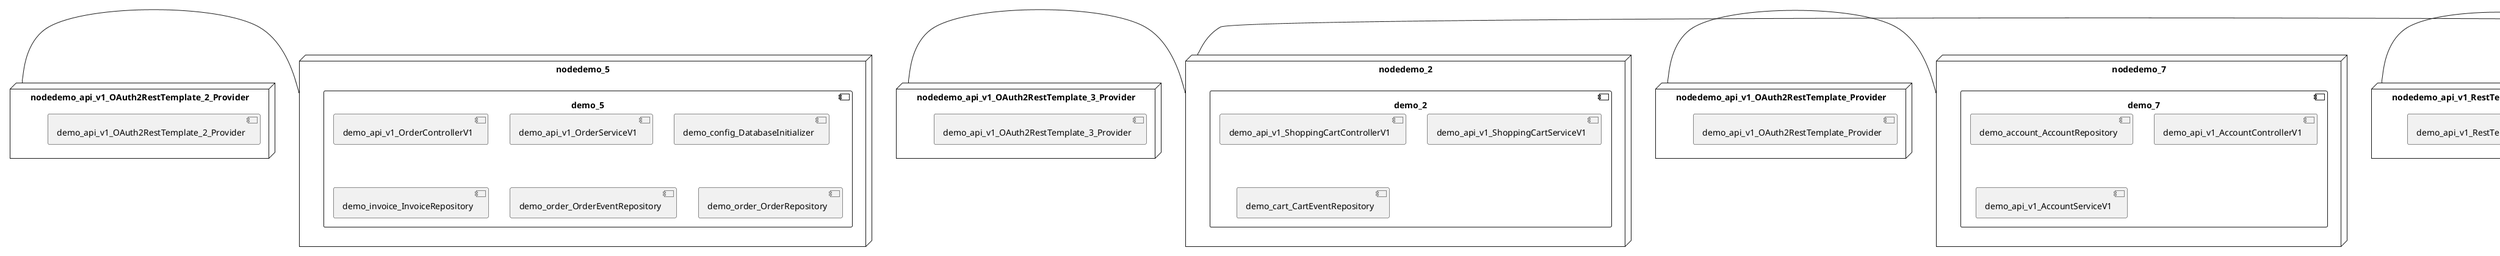 @startuml
skinparam fixCircleLabelOverlapping true
skinparam componentStyle uml2
node nodedemo {
component demo {
[demo_api_v1_UserControllerV1] [[kbastani-spring-cloud-event-sourcing-example.system#_gRVJ5PbfEe6wpJHl-g8NAg]]
[demo_api_v1_UserServiceV1] [[kbastani-spring-cloud-event-sourcing-example.system#_gRVJ5PbfEe6wpJHl-g8NAg]]
[demo_user_UserRepository] [[kbastani-spring-cloud-event-sourcing-example.system#_gRVJ5PbfEe6wpJHl-g8NAg]]
}
}
node nodedemo_2 {
component demo_2 {
[demo_api_v1_ShoppingCartControllerV1] [[kbastani-spring-cloud-event-sourcing-example.system#_gRVJ5PbfEe6wpJHl-g8NAg]]
[demo_api_v1_ShoppingCartServiceV1] [[kbastani-spring-cloud-event-sourcing-example.system#_gRVJ5PbfEe6wpJHl-g8NAg]]
[demo_cart_CartEventRepository] [[kbastani-spring-cloud-event-sourcing-example.system#_gRVJ5PbfEe6wpJHl-g8NAg]]
}
}
node nodedemo_3 {
component demo_3 {
[demo_UserController] [[kbastani-spring-cloud-event-sourcing-example.system#_gRVJ5PbfEe6wpJHl-g8NAg]]
[demo_UserRepository] [[kbastani-spring-cloud-event-sourcing-example.system#_gRVJ5PbfEe6wpJHl-g8NAg]]
[demo_UserService] [[kbastani-spring-cloud-event-sourcing-example.system#_gRVJ5PbfEe6wpJHl-g8NAg]]
[demo_login_UserController] [[kbastani-spring-cloud-event-sourcing-example.system#_gRVJ5PbfEe6wpJHl-g8NAg]]
}
}
node nodedemo_4 {
component demo_4 {
[demo_api_v1_CatalogControllerV1] [[kbastani-spring-cloud-event-sourcing-example.system#_gRVJ5PbfEe6wpJHl-g8NAg]]
[demo_api_v1_CatalogServiceV1] [[kbastani-spring-cloud-event-sourcing-example.system#_gRVJ5PbfEe6wpJHl-g8NAg]]
[demo_catalog_CatalogInfoRepository] [[kbastani-spring-cloud-event-sourcing-example.system#_gRVJ5PbfEe6wpJHl-g8NAg]]
}
}
node nodedemo_5 {
component demo_5 {
[demo_api_v1_OrderControllerV1] [[kbastani-spring-cloud-event-sourcing-example.system#_gRVJ5PbfEe6wpJHl-g8NAg]]
[demo_api_v1_OrderServiceV1] [[kbastani-spring-cloud-event-sourcing-example.system#_gRVJ5PbfEe6wpJHl-g8NAg]]
[demo_config_DatabaseInitializer] [[kbastani-spring-cloud-event-sourcing-example.system#_gRVJ5PbfEe6wpJHl-g8NAg]]
[demo_invoice_InvoiceRepository] [[kbastani-spring-cloud-event-sourcing-example.system#_gRVJ5PbfEe6wpJHl-g8NAg]]
[demo_order_OrderEventRepository] [[kbastani-spring-cloud-event-sourcing-example.system#_gRVJ5PbfEe6wpJHl-g8NAg]]
[demo_order_OrderRepository] [[kbastani-spring-cloud-event-sourcing-example.system#_gRVJ5PbfEe6wpJHl-g8NAg]]
}
}
node nodedemo_6 {
component demo_6 {
[DatabaseInitializer] [[kbastani-spring-cloud-event-sourcing-example.system#_gRVJ5PbfEe6wpJHl-g8NAg]]
}
}
node nodedemo_7 {
component demo_7 {
[demo_account_AccountRepository] [[kbastani-spring-cloud-event-sourcing-example.system#_gRVJ5PbfEe6wpJHl-g8NAg]]
[demo_api_v1_AccountControllerV1] [[kbastani-spring-cloud-event-sourcing-example.system#_gRVJ5PbfEe6wpJHl-g8NAg]]
[demo_api_v1_AccountServiceV1] [[kbastani-spring-cloud-event-sourcing-example.system#_gRVJ5PbfEe6wpJHl-g8NAg]]
}
}
node nodedemo_v1 {
component demo_v1 {
[demo_v1_InventoryControllerV1] [[kbastani-spring-cloud-event-sourcing-example.system#_gRVJ5PbfEe6wpJHl-g8NAg]]
[demo_v1_InventoryServiceV1] [[kbastani-spring-cloud-event-sourcing-example.system#_gRVJ5PbfEe6wpJHl-g8NAg]]
}
}
node nodedemo_api_v1_OAuth2RestTemplate_2_Provider {
[demo_api_v1_OAuth2RestTemplate_2_Provider] [[kbastani-spring-cloud-event-sourcing-example.system#_gRVJ5PbfEe6wpJHl-g8NAg]]
}
node nodedemo_api_v1_OAuth2RestTemplate_3_Provider {
[demo_api_v1_OAuth2RestTemplate_3_Provider] [[kbastani-spring-cloud-event-sourcing-example.system#_gRVJ5PbfEe6wpJHl-g8NAg]]
}
node nodedemo_api_v1_OAuth2RestTemplate_Provider {
[demo_api_v1_OAuth2RestTemplate_Provider] [[kbastani-spring-cloud-event-sourcing-example.system#_gRVJ5PbfEe6wpJHl-g8NAg]]
}
node nodedemo_api_v1_RestTemplate_2_Provider {
[demo_api_v1_RestTemplate_2_Provider] [[kbastani-spring-cloud-event-sourcing-example.system#_gRVJ5PbfEe6wpJHl-g8NAg]]
}
node nodedemo_api_v1_RestTemplate_Provider {
[demo_api_v1_RestTemplate_Provider] [[kbastani-spring-cloud-event-sourcing-example.system#_gRVJ5PbfEe6wpJHl-g8NAg]]
}
node nodedemo_inventory_InventoryRepository_Provider {
[demo_inventory_InventoryRepository_Provider] [[kbastani-spring-cloud-event-sourcing-example.system#_gRVJ5PbfEe6wpJHl-g8NAg]]
}
node nodedemo_login_AuthenticationManager_Provider {
[demo_login_AuthenticationManager_Provider] [[kbastani-spring-cloud-event-sourcing-example.system#_gRVJ5PbfEe6wpJHl-g8NAg]]
}
node nodedemo_login_ClientDetailsService_Provider {
[demo_login_ClientDetailsService_Provider] [[kbastani-spring-cloud-event-sourcing-example.system#_gRVJ5PbfEe6wpJHl-g8NAg]]
}
node nodedemo_login_HttpSessionSecurityContextRepository_Provider {
[demo_login_HttpSessionSecurityContextRepository_Provider] [[kbastani-spring-cloud-event-sourcing-example.system#_gRVJ5PbfEe6wpJHl-g8NAg]]
}
node nodedemo_login_LoginController {
[demo_login_LoginController] [[kbastani-spring-cloud-event-sourcing-example.system#_gRVJ5PbfEe6wpJHl-g8NAg]]
}
node nodedemo_product_ProductRepository_Provider {
[demo_product_ProductRepository_Provider] [[kbastani-spring-cloud-event-sourcing-example.system#_gRVJ5PbfEe6wpJHl-g8NAg]]
}
node nodedemo_user_UserClientV1 {
[demo_user_UserClientV1] [[kbastani-spring-cloud-event-sourcing-example.system#_gRVJ5PbfEe6wpJHl-g8NAg]]
}
node nodedemo_v1_Session_Provider {
[demo_v1_Session_Provider] [[kbastani-spring-cloud-event-sourcing-example.system#_gRVJ5PbfEe6wpJHl-g8NAg]]
}
[nodedemo_api_v1_OAuth2RestTemplate_2_Provider] - [nodedemo_5]
[nodedemo_api_v1_OAuth2RestTemplate_3_Provider] - [nodedemo_2]
[nodedemo_api_v1_OAuth2RestTemplate_Provider] - [nodedemo_7]
[nodedemo_api_v1_RestTemplate_2_Provider] - [nodedemo_4]
[nodedemo_api_v1_RestTemplate_Provider] - [nodedemo_2]
[nodedemo_inventory_InventoryRepository_Provider] - [nodedemo_v1]
[nodedemo_login_AuthenticationManager_Provider] - [nodedemo_login_LoginController]
[nodedemo_login_ClientDetailsService_Provider] - [nodedemo_login_LoginController]
[nodedemo_login_HttpSessionSecurityContextRepository_Provider] - [nodedemo_login_LoginController]
[nodedemo_product_ProductRepository_Provider] - [nodedemo_v1]
[nodedemo_v1_Session_Provider] - [nodedemo_v1]
[nodedemo] - [nodedemo_user_UserClientV1]

@enduml
